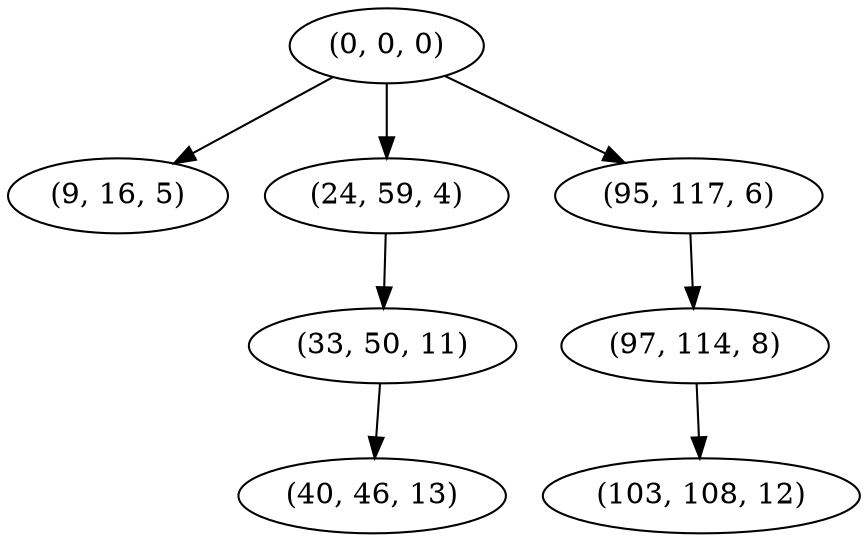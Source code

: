digraph tree {
    "(0, 0, 0)";
    "(9, 16, 5)";
    "(24, 59, 4)";
    "(33, 50, 11)";
    "(40, 46, 13)";
    "(95, 117, 6)";
    "(97, 114, 8)";
    "(103, 108, 12)";
    "(0, 0, 0)" -> "(9, 16, 5)";
    "(0, 0, 0)" -> "(24, 59, 4)";
    "(0, 0, 0)" -> "(95, 117, 6)";
    "(24, 59, 4)" -> "(33, 50, 11)";
    "(33, 50, 11)" -> "(40, 46, 13)";
    "(95, 117, 6)" -> "(97, 114, 8)";
    "(97, 114, 8)" -> "(103, 108, 12)";
}

